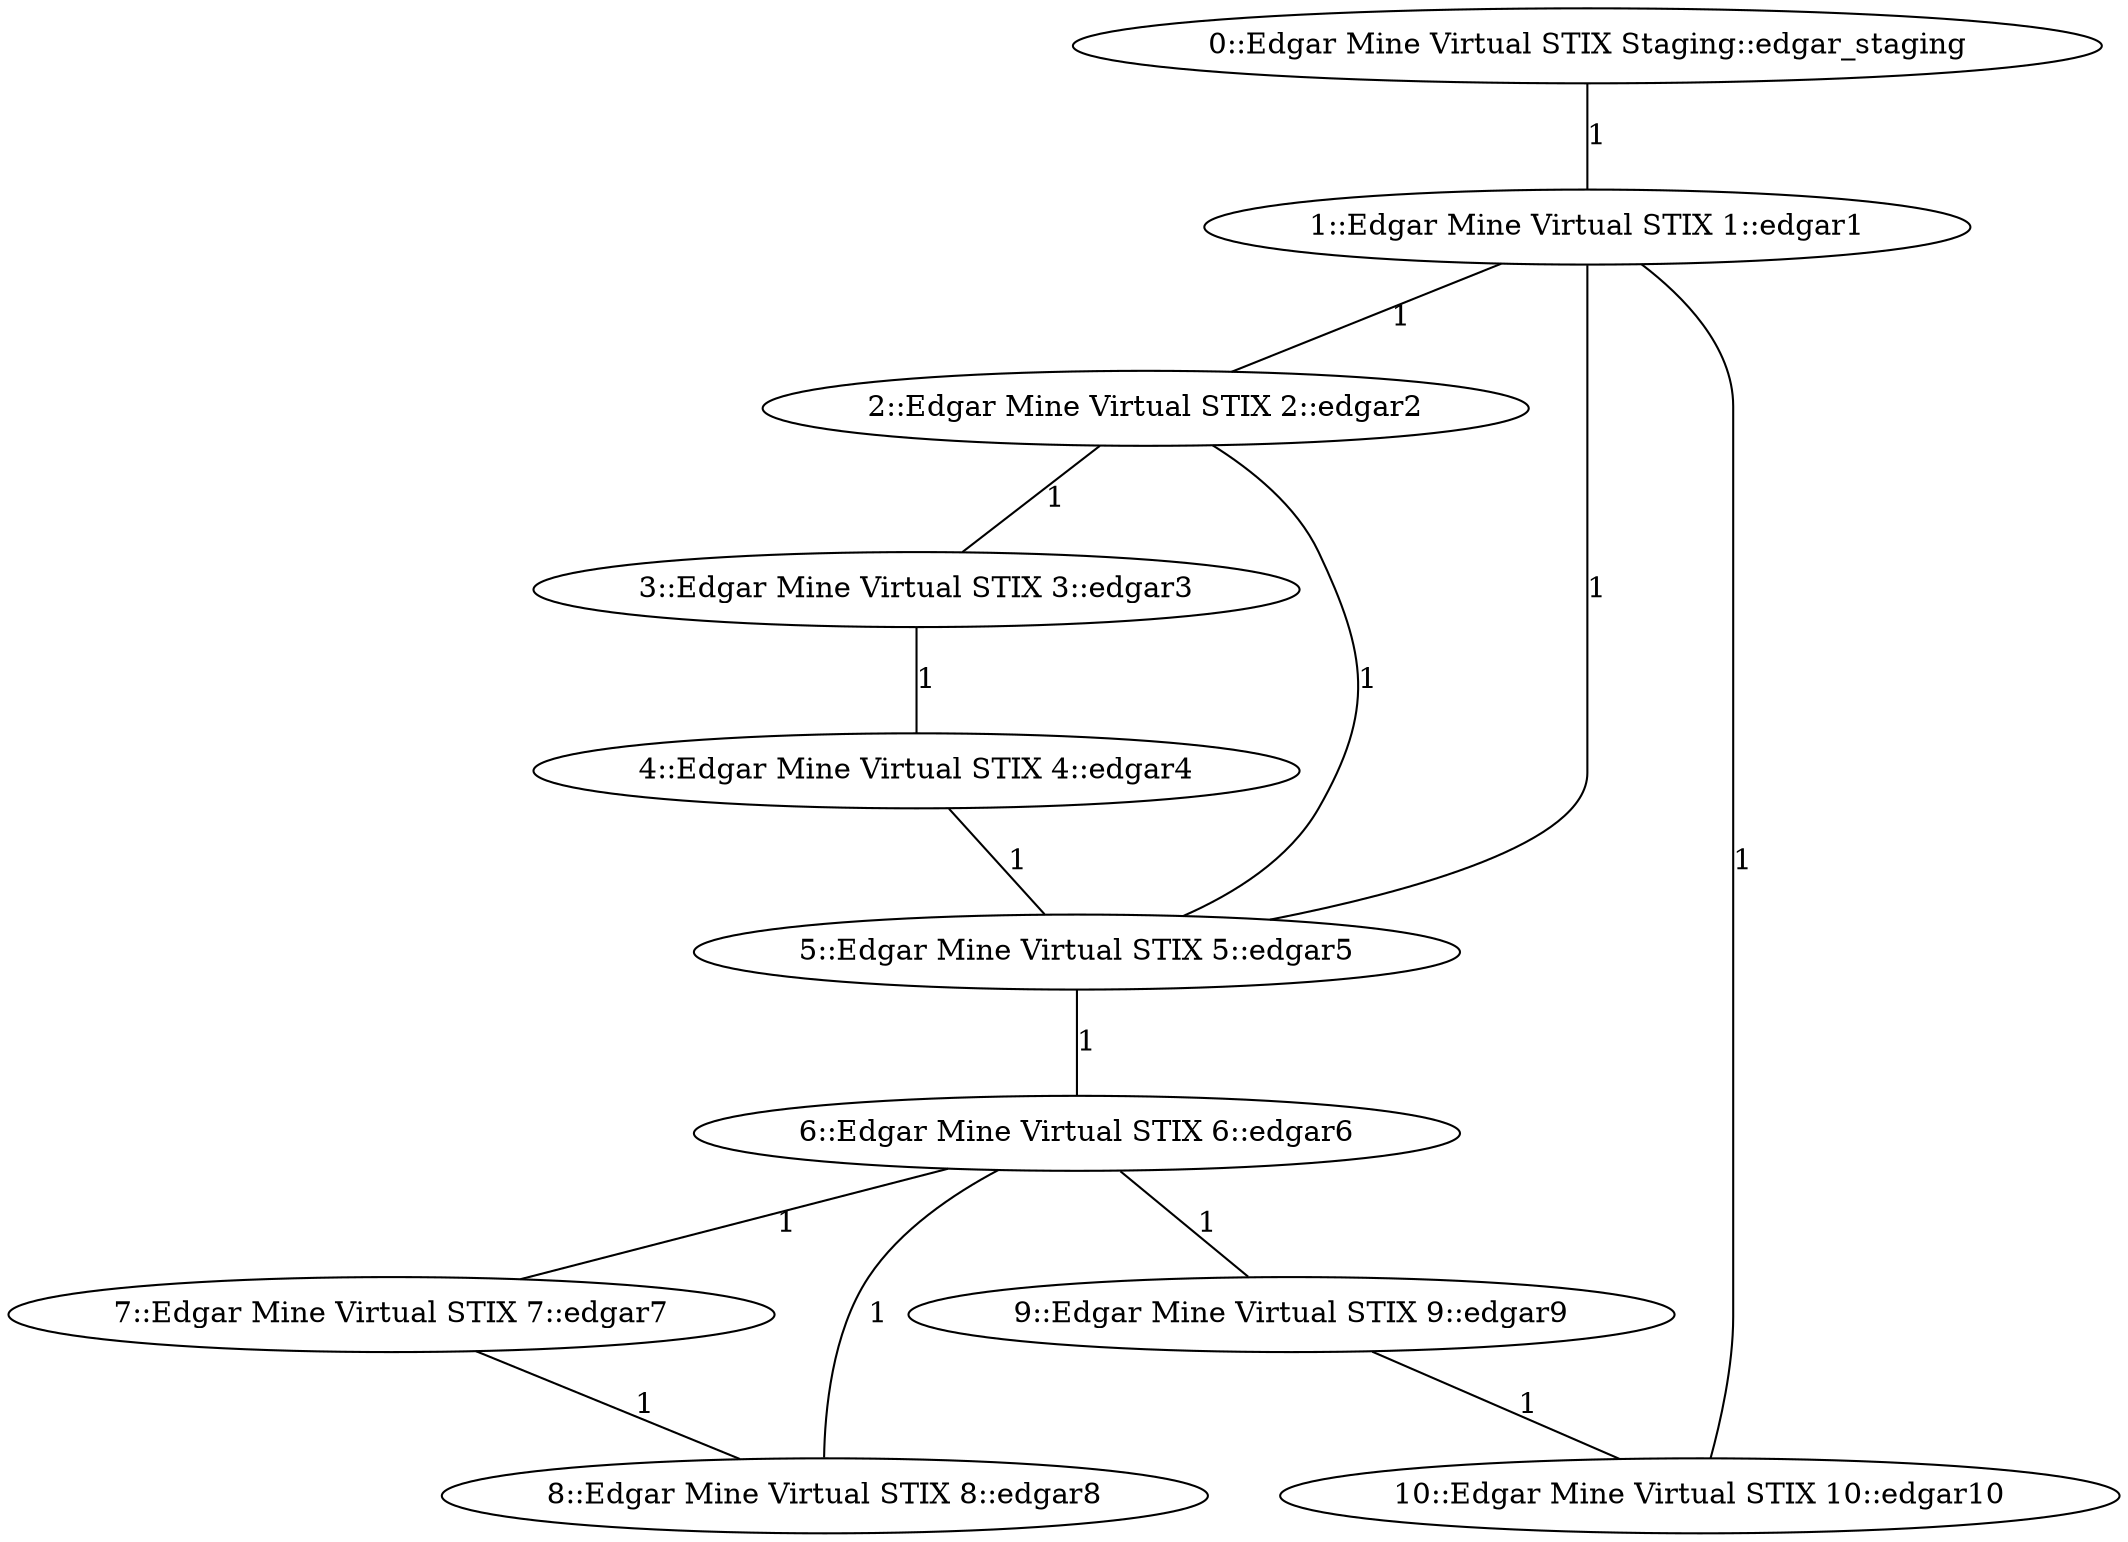 /* Visibility graph generated by dot_generator */

graph {
  /* ==== Vertices ==== */

  0   [label="0::Edgar Mine Virtual STIX Staging::edgar_staging"];
  1   [label="1::Edgar Mine Virtual STIX 1::edgar1"];
  2   [label="2::Edgar Mine Virtual STIX 2::edgar2"];
  3   [label="3::Edgar Mine Virtual STIX 3::edgar3"];
  4   [label="4::Edgar Mine Virtual STIX 4::edgar4"];
  5   [label="5::Edgar Mine Virtual STIX 5::edgar5"];
  6   [label="6::Edgar Mine Virtual STIX 6::edgar6"];
  7   [label="7::Edgar Mine Virtual STIX 7::edgar7"];
  8   [label="8::Edgar Mine Virtual STIX 8::edgar8"];
  9   [label="9::Edgar Mine Virtual STIX 9::edgar9"];
  10  [label="10::Edgar Mine Virtual STIX 10::edgar10"];

  /* ==== Edges ==== */

  0  -- 1   [label=1];
  1  -- 2   [label=1];
  1  -- 5   [label=1];
  1  -- 10  [label=1];
  2  -- 3   [label=1];
  2  -- 5   [label=1];
  3  -- 4   [label=1];
  4  -- 5   [label=1];
  5  -- 6   [label=1];
  6  -- 7   [label=1];
  6  -- 8   [label=1];
  6  -- 9   [label=1];
  7  -- 8   [label=1];
  9  -- 10  [label=1];
}
